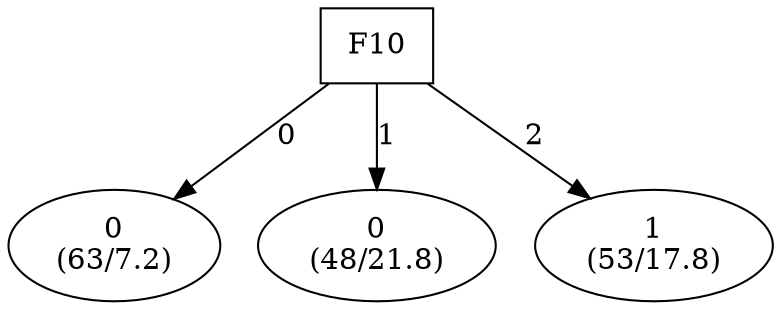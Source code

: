 digraph YaDT {
n0 [ shape=box, label="F10\n"]
n0 -> n1 [label="0"]
n1 [ shape=ellipse, label="0\n(63/7.2)"]
n0 -> n2 [label="1"]
n2 [ shape=ellipse, label="0\n(48/21.8)"]
n0 -> n3 [label="2"]
n3 [ shape=ellipse, label="1\n(53/17.8)"]
}
